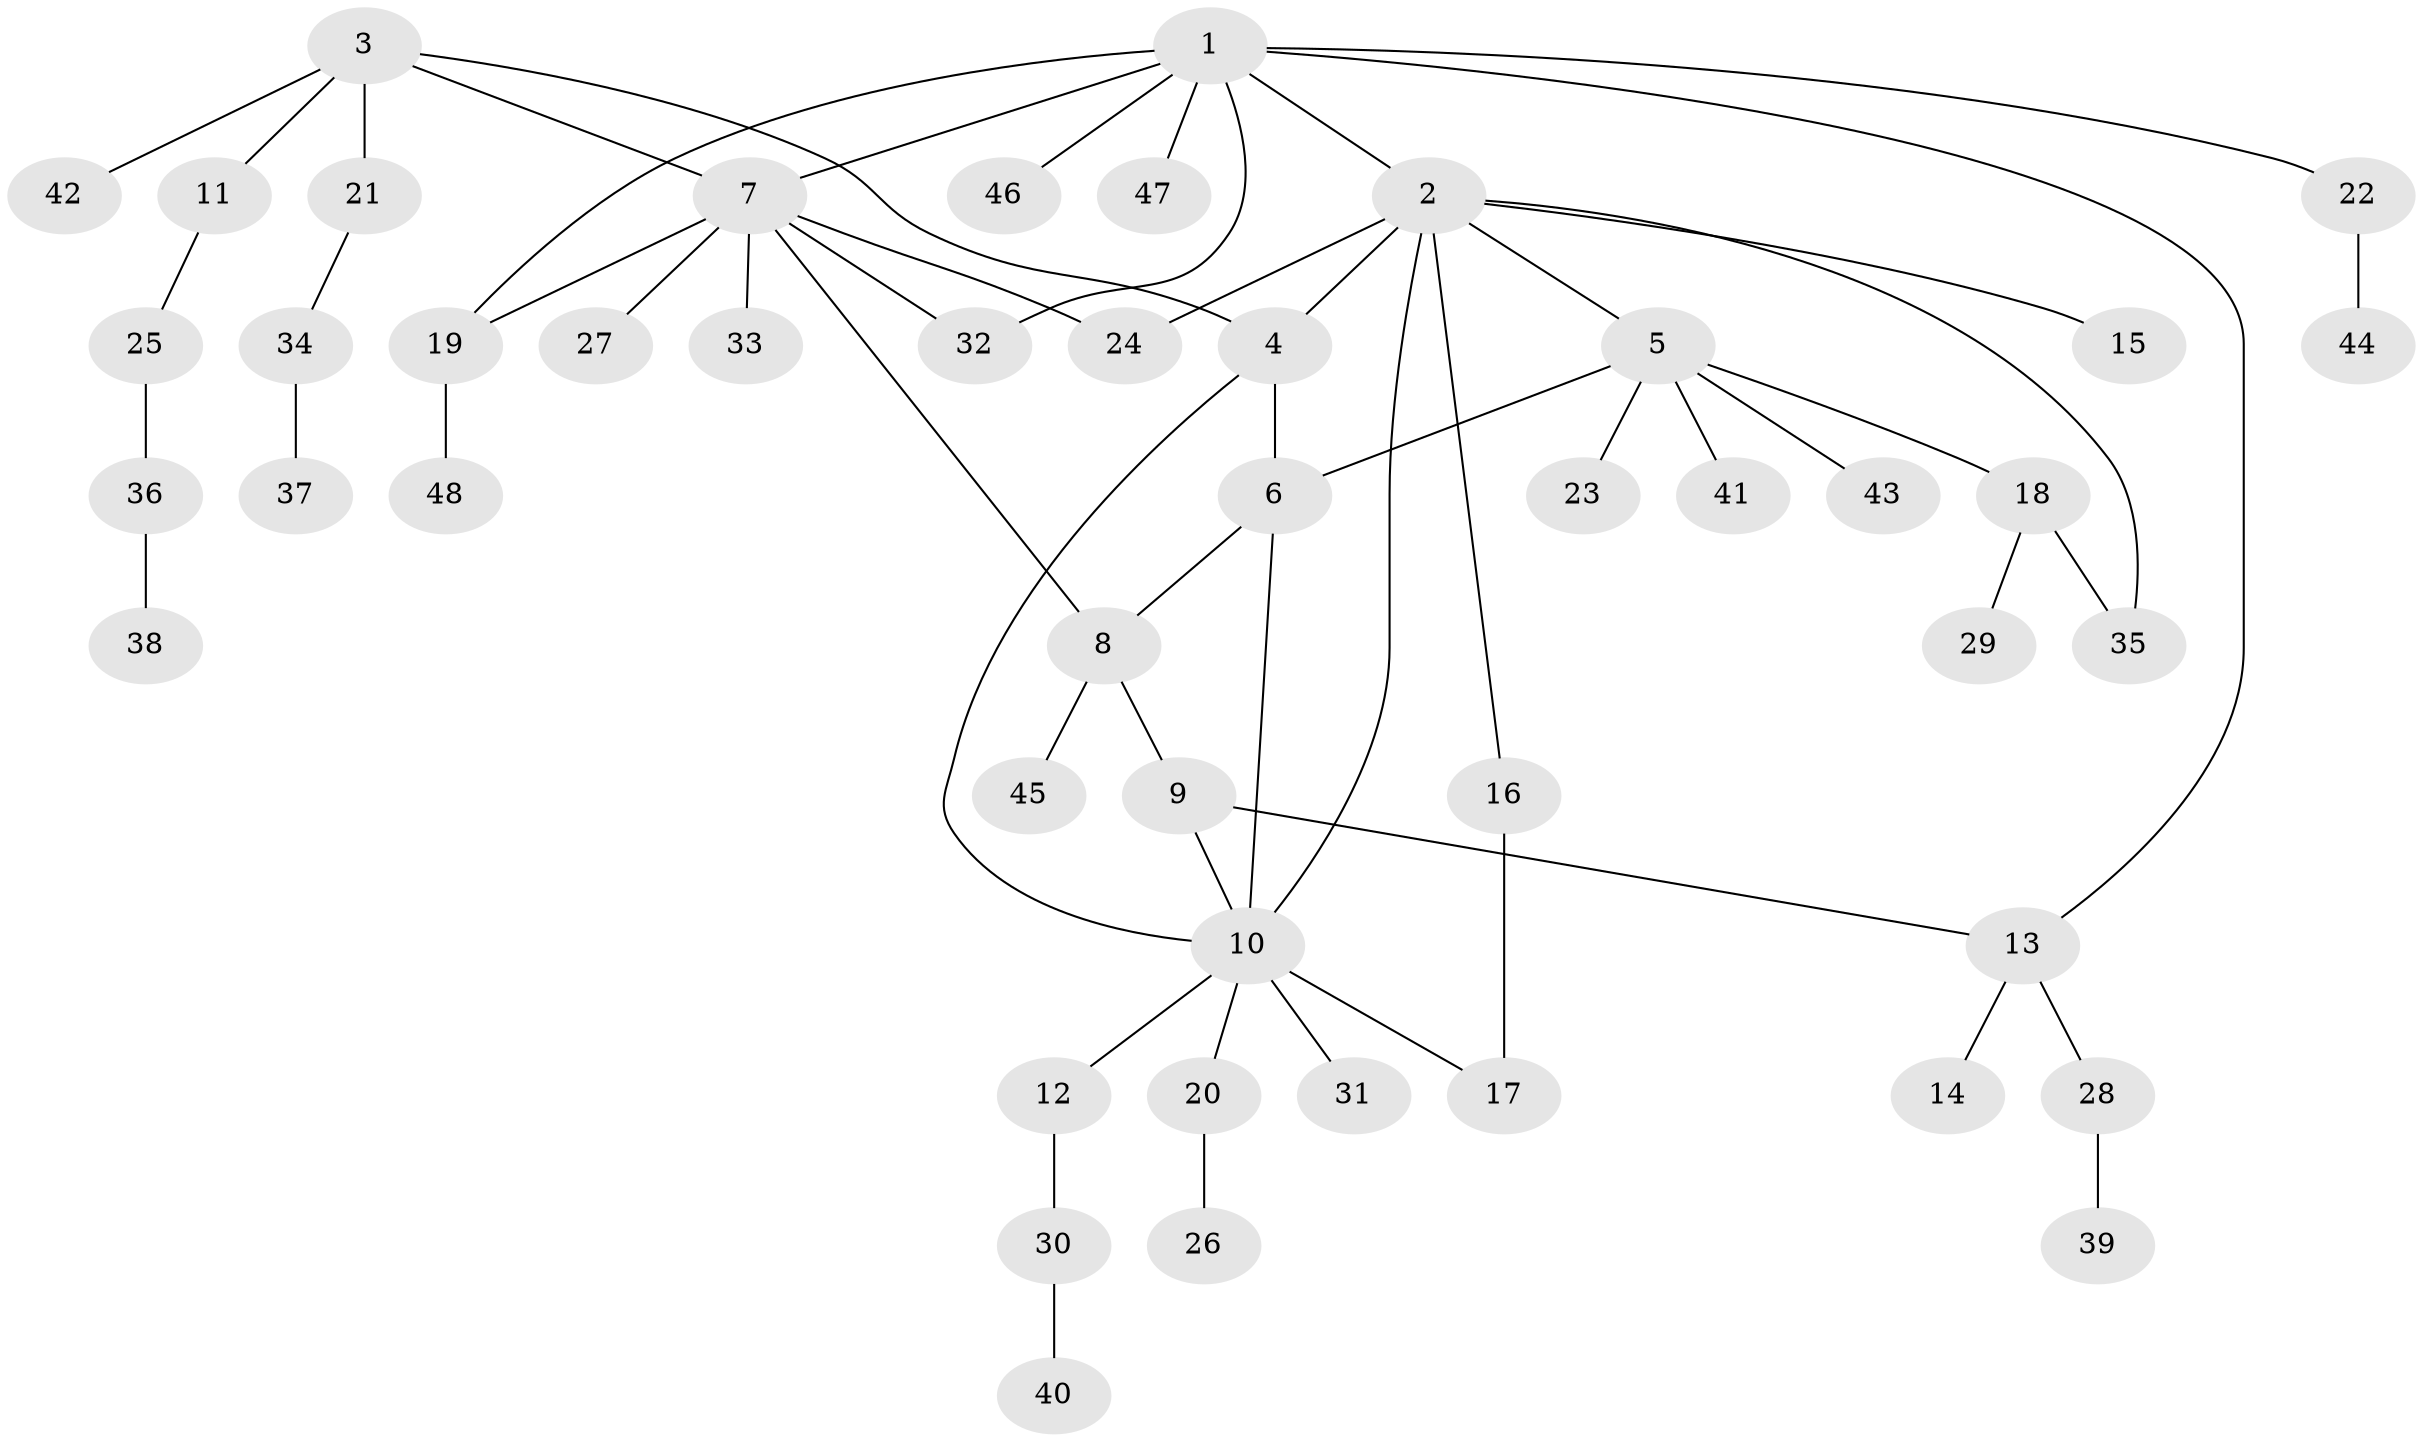 // coarse degree distribution, {7: 0.08823529411764706, 12: 0.029411764705882353, 4: 0.029411764705882353, 3: 0.08823529411764706, 6: 0.029411764705882353, 2: 0.20588235294117646, 1: 0.5294117647058824}
// Generated by graph-tools (version 1.1) at 2025/42/03/06/25 10:42:07]
// undirected, 48 vertices, 59 edges
graph export_dot {
graph [start="1"]
  node [color=gray90,style=filled];
  1;
  2;
  3;
  4;
  5;
  6;
  7;
  8;
  9;
  10;
  11;
  12;
  13;
  14;
  15;
  16;
  17;
  18;
  19;
  20;
  21;
  22;
  23;
  24;
  25;
  26;
  27;
  28;
  29;
  30;
  31;
  32;
  33;
  34;
  35;
  36;
  37;
  38;
  39;
  40;
  41;
  42;
  43;
  44;
  45;
  46;
  47;
  48;
  1 -- 2;
  1 -- 7;
  1 -- 13;
  1 -- 19;
  1 -- 22;
  1 -- 32;
  1 -- 46;
  1 -- 47;
  2 -- 4;
  2 -- 5;
  2 -- 10;
  2 -- 15;
  2 -- 16;
  2 -- 24;
  2 -- 35;
  3 -- 4;
  3 -- 7;
  3 -- 11;
  3 -- 21;
  3 -- 42;
  4 -- 6;
  4 -- 10;
  5 -- 6;
  5 -- 18;
  5 -- 23;
  5 -- 41;
  5 -- 43;
  6 -- 8;
  6 -- 10;
  7 -- 8;
  7 -- 19;
  7 -- 24;
  7 -- 27;
  7 -- 32;
  7 -- 33;
  8 -- 9;
  8 -- 45;
  9 -- 10;
  9 -- 13;
  10 -- 12;
  10 -- 17;
  10 -- 20;
  10 -- 31;
  11 -- 25;
  12 -- 30;
  13 -- 14;
  13 -- 28;
  16 -- 17;
  18 -- 29;
  18 -- 35;
  19 -- 48;
  20 -- 26;
  21 -- 34;
  22 -- 44;
  25 -- 36;
  28 -- 39;
  30 -- 40;
  34 -- 37;
  36 -- 38;
}
